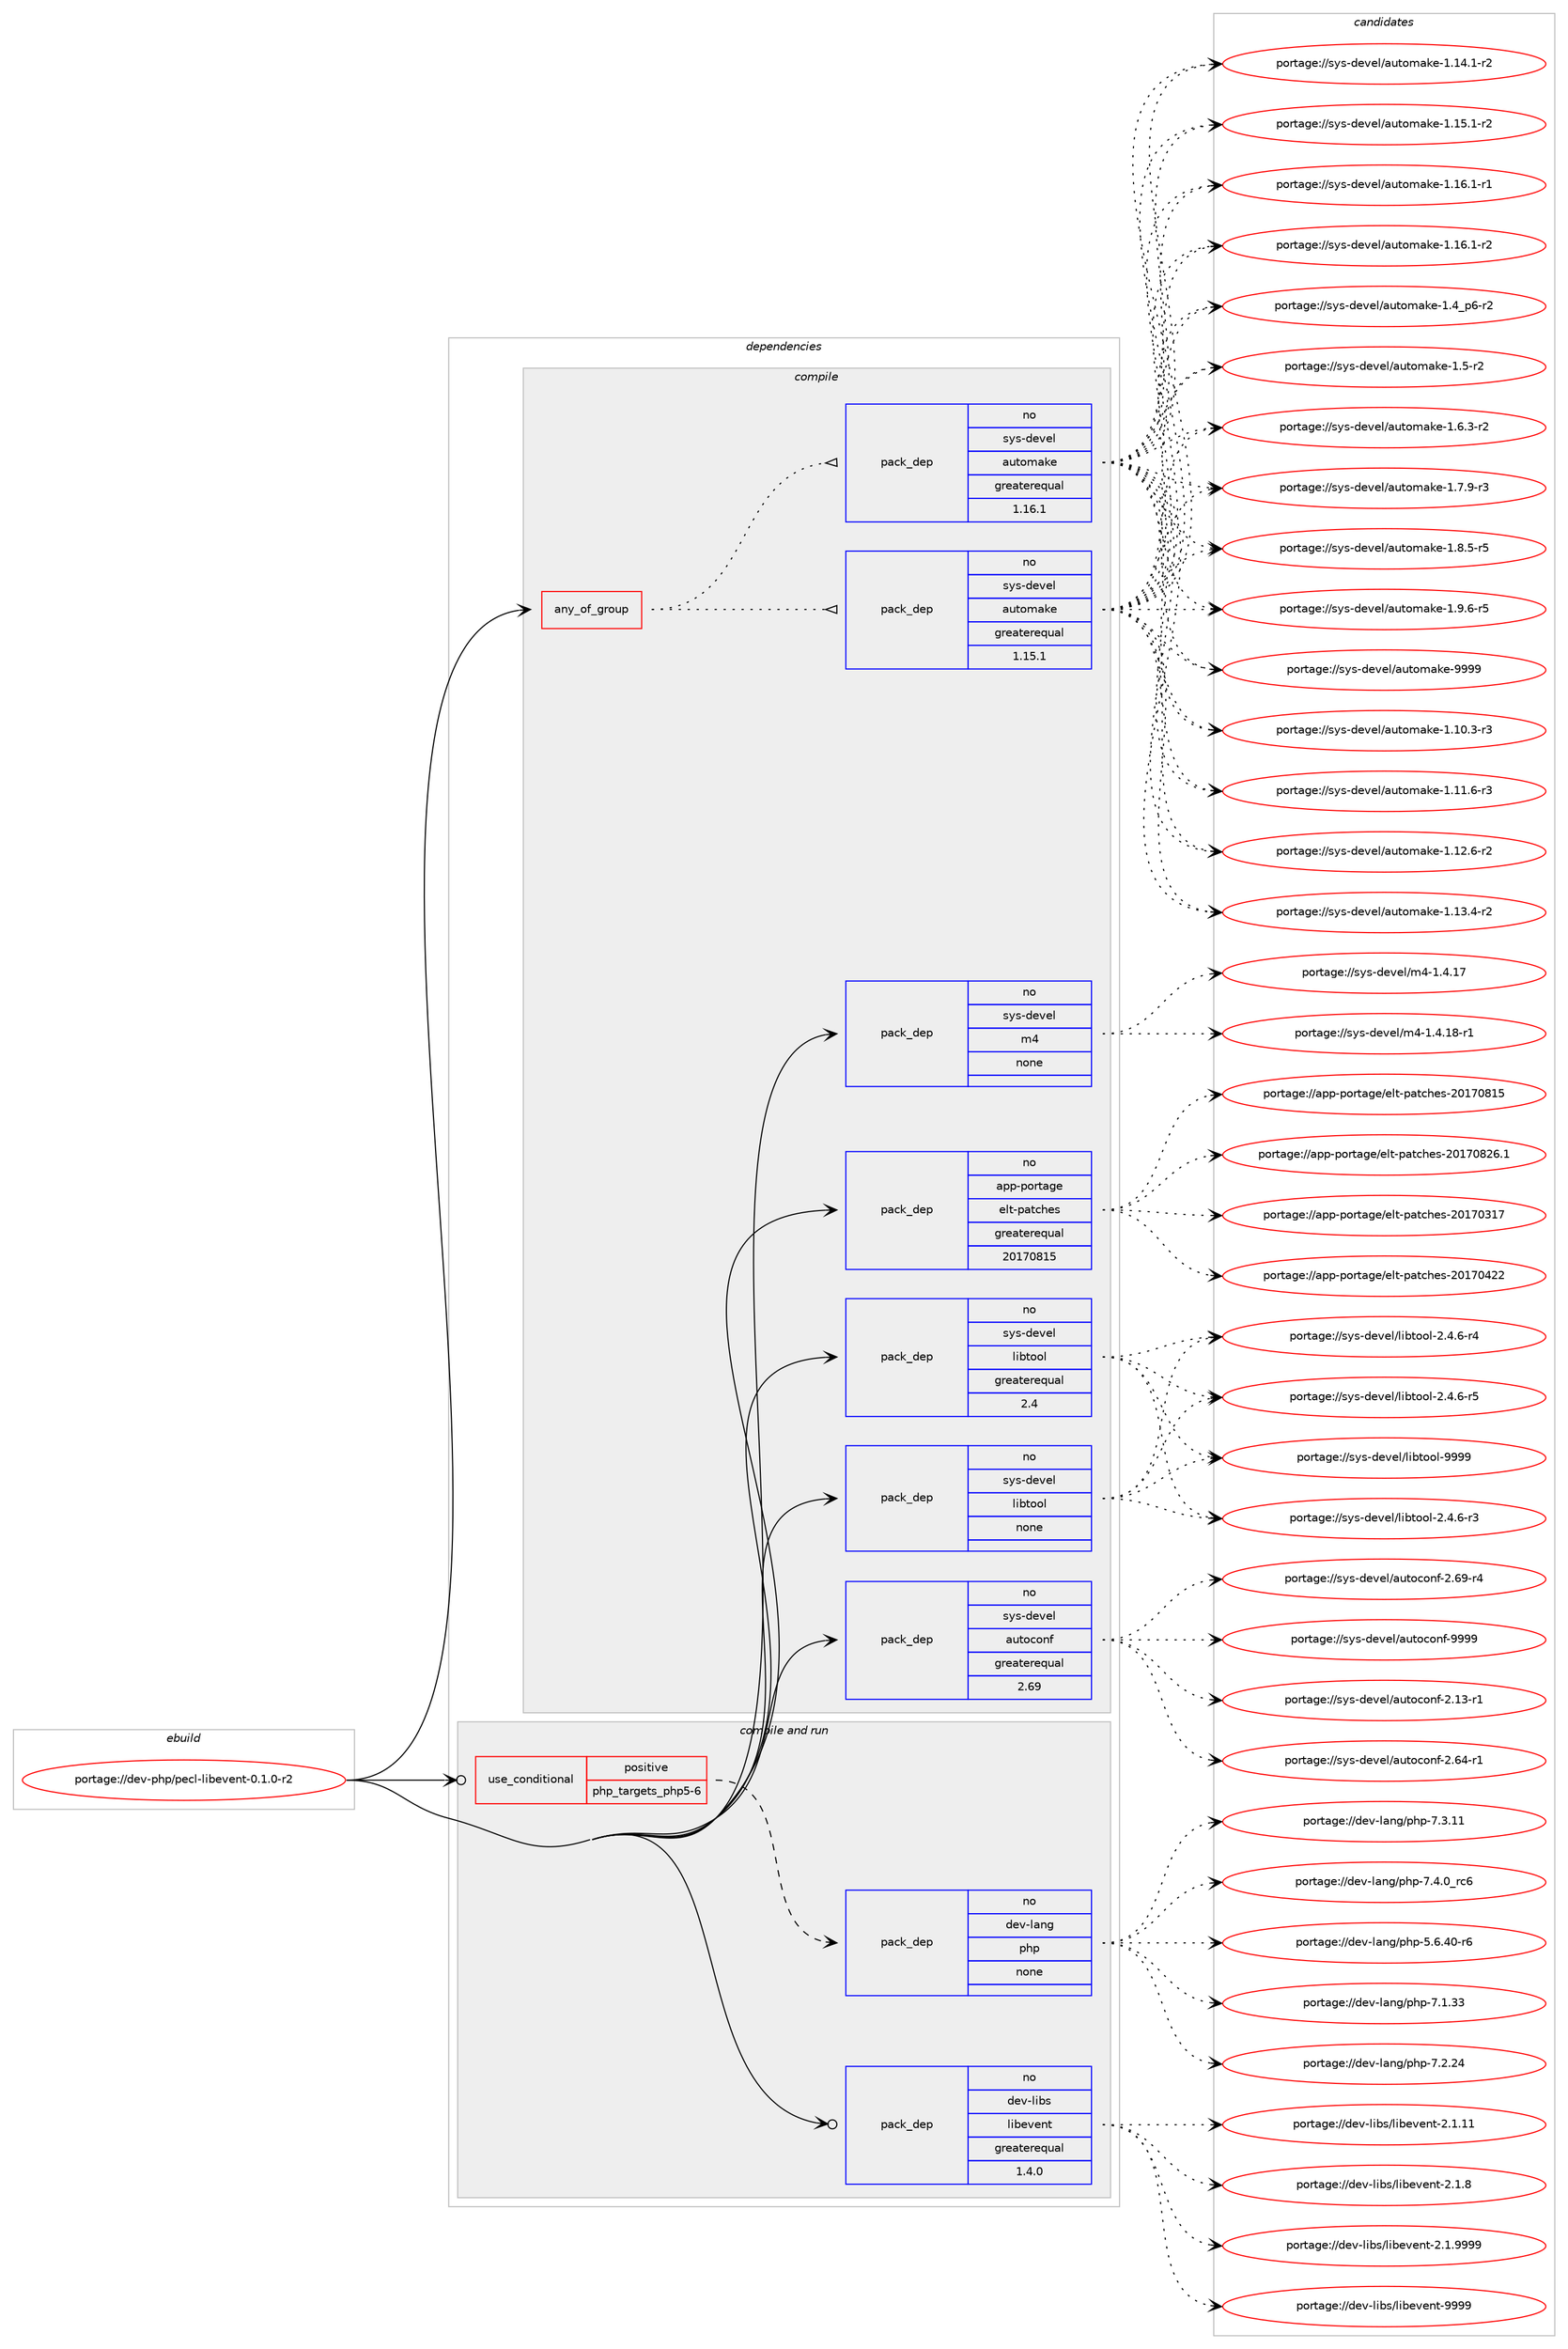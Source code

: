 digraph prolog {

# *************
# Graph options
# *************

newrank=true;
concentrate=true;
compound=true;
graph [rankdir=LR,fontname=Helvetica,fontsize=10,ranksep=1.5];#, ranksep=2.5, nodesep=0.2];
edge  [arrowhead=vee];
node  [fontname=Helvetica,fontsize=10];

# **********
# The ebuild
# **********

subgraph cluster_leftcol {
color=gray;
rank=same;
label=<<i>ebuild</i>>;
id [label="portage://dev-php/pecl-libevent-0.1.0-r2", color=red, width=4, href="../dev-php/pecl-libevent-0.1.0-r2.svg"];
}

# ****************
# The dependencies
# ****************

subgraph cluster_midcol {
color=gray;
label=<<i>dependencies</i>>;
subgraph cluster_compile {
fillcolor="#eeeeee";
style=filled;
label=<<i>compile</i>>;
subgraph any3166 {
dependency125232 [label=<<TABLE BORDER="0" CELLBORDER="1" CELLSPACING="0" CELLPADDING="4"><TR><TD CELLPADDING="10">any_of_group</TD></TR></TABLE>>, shape=none, color=red];subgraph pack97756 {
dependency125233 [label=<<TABLE BORDER="0" CELLBORDER="1" CELLSPACING="0" CELLPADDING="4" WIDTH="220"><TR><TD ROWSPAN="6" CELLPADDING="30">pack_dep</TD></TR><TR><TD WIDTH="110">no</TD></TR><TR><TD>sys-devel</TD></TR><TR><TD>automake</TD></TR><TR><TD>greaterequal</TD></TR><TR><TD>1.16.1</TD></TR></TABLE>>, shape=none, color=blue];
}
dependency125232:e -> dependency125233:w [weight=20,style="dotted",arrowhead="oinv"];
subgraph pack97757 {
dependency125234 [label=<<TABLE BORDER="0" CELLBORDER="1" CELLSPACING="0" CELLPADDING="4" WIDTH="220"><TR><TD ROWSPAN="6" CELLPADDING="30">pack_dep</TD></TR><TR><TD WIDTH="110">no</TD></TR><TR><TD>sys-devel</TD></TR><TR><TD>automake</TD></TR><TR><TD>greaterequal</TD></TR><TR><TD>1.15.1</TD></TR></TABLE>>, shape=none, color=blue];
}
dependency125232:e -> dependency125234:w [weight=20,style="dotted",arrowhead="oinv"];
}
id:e -> dependency125232:w [weight=20,style="solid",arrowhead="vee"];
subgraph pack97758 {
dependency125235 [label=<<TABLE BORDER="0" CELLBORDER="1" CELLSPACING="0" CELLPADDING="4" WIDTH="220"><TR><TD ROWSPAN="6" CELLPADDING="30">pack_dep</TD></TR><TR><TD WIDTH="110">no</TD></TR><TR><TD>app-portage</TD></TR><TR><TD>elt-patches</TD></TR><TR><TD>greaterequal</TD></TR><TR><TD>20170815</TD></TR></TABLE>>, shape=none, color=blue];
}
id:e -> dependency125235:w [weight=20,style="solid",arrowhead="vee"];
subgraph pack97759 {
dependency125236 [label=<<TABLE BORDER="0" CELLBORDER="1" CELLSPACING="0" CELLPADDING="4" WIDTH="220"><TR><TD ROWSPAN="6" CELLPADDING="30">pack_dep</TD></TR><TR><TD WIDTH="110">no</TD></TR><TR><TD>sys-devel</TD></TR><TR><TD>autoconf</TD></TR><TR><TD>greaterequal</TD></TR><TR><TD>2.69</TD></TR></TABLE>>, shape=none, color=blue];
}
id:e -> dependency125236:w [weight=20,style="solid",arrowhead="vee"];
subgraph pack97760 {
dependency125237 [label=<<TABLE BORDER="0" CELLBORDER="1" CELLSPACING="0" CELLPADDING="4" WIDTH="220"><TR><TD ROWSPAN="6" CELLPADDING="30">pack_dep</TD></TR><TR><TD WIDTH="110">no</TD></TR><TR><TD>sys-devel</TD></TR><TR><TD>libtool</TD></TR><TR><TD>greaterequal</TD></TR><TR><TD>2.4</TD></TR></TABLE>>, shape=none, color=blue];
}
id:e -> dependency125237:w [weight=20,style="solid",arrowhead="vee"];
subgraph pack97761 {
dependency125238 [label=<<TABLE BORDER="0" CELLBORDER="1" CELLSPACING="0" CELLPADDING="4" WIDTH="220"><TR><TD ROWSPAN="6" CELLPADDING="30">pack_dep</TD></TR><TR><TD WIDTH="110">no</TD></TR><TR><TD>sys-devel</TD></TR><TR><TD>libtool</TD></TR><TR><TD>none</TD></TR><TR><TD></TD></TR></TABLE>>, shape=none, color=blue];
}
id:e -> dependency125238:w [weight=20,style="solid",arrowhead="vee"];
subgraph pack97762 {
dependency125239 [label=<<TABLE BORDER="0" CELLBORDER="1" CELLSPACING="0" CELLPADDING="4" WIDTH="220"><TR><TD ROWSPAN="6" CELLPADDING="30">pack_dep</TD></TR><TR><TD WIDTH="110">no</TD></TR><TR><TD>sys-devel</TD></TR><TR><TD>m4</TD></TR><TR><TD>none</TD></TR><TR><TD></TD></TR></TABLE>>, shape=none, color=blue];
}
id:e -> dependency125239:w [weight=20,style="solid",arrowhead="vee"];
}
subgraph cluster_compileandrun {
fillcolor="#eeeeee";
style=filled;
label=<<i>compile and run</i>>;
subgraph cond24245 {
dependency125240 [label=<<TABLE BORDER="0" CELLBORDER="1" CELLSPACING="0" CELLPADDING="4"><TR><TD ROWSPAN="3" CELLPADDING="10">use_conditional</TD></TR><TR><TD>positive</TD></TR><TR><TD>php_targets_php5-6</TD></TR></TABLE>>, shape=none, color=red];
subgraph pack97763 {
dependency125241 [label=<<TABLE BORDER="0" CELLBORDER="1" CELLSPACING="0" CELLPADDING="4" WIDTH="220"><TR><TD ROWSPAN="6" CELLPADDING="30">pack_dep</TD></TR><TR><TD WIDTH="110">no</TD></TR><TR><TD>dev-lang</TD></TR><TR><TD>php</TD></TR><TR><TD>none</TD></TR><TR><TD></TD></TR></TABLE>>, shape=none, color=blue];
}
dependency125240:e -> dependency125241:w [weight=20,style="dashed",arrowhead="vee"];
}
id:e -> dependency125240:w [weight=20,style="solid",arrowhead="odotvee"];
subgraph pack97764 {
dependency125242 [label=<<TABLE BORDER="0" CELLBORDER="1" CELLSPACING="0" CELLPADDING="4" WIDTH="220"><TR><TD ROWSPAN="6" CELLPADDING="30">pack_dep</TD></TR><TR><TD WIDTH="110">no</TD></TR><TR><TD>dev-libs</TD></TR><TR><TD>libevent</TD></TR><TR><TD>greaterequal</TD></TR><TR><TD>1.4.0</TD></TR></TABLE>>, shape=none, color=blue];
}
id:e -> dependency125242:w [weight=20,style="solid",arrowhead="odotvee"];
}
subgraph cluster_run {
fillcolor="#eeeeee";
style=filled;
label=<<i>run</i>>;
}
}

# **************
# The candidates
# **************

subgraph cluster_choices {
rank=same;
color=gray;
label=<<i>candidates</i>>;

subgraph choice97756 {
color=black;
nodesep=1;
choiceportage11512111545100101118101108479711711611110997107101454946494846514511451 [label="portage://sys-devel/automake-1.10.3-r3", color=red, width=4,href="../sys-devel/automake-1.10.3-r3.svg"];
choiceportage11512111545100101118101108479711711611110997107101454946494946544511451 [label="portage://sys-devel/automake-1.11.6-r3", color=red, width=4,href="../sys-devel/automake-1.11.6-r3.svg"];
choiceportage11512111545100101118101108479711711611110997107101454946495046544511450 [label="portage://sys-devel/automake-1.12.6-r2", color=red, width=4,href="../sys-devel/automake-1.12.6-r2.svg"];
choiceportage11512111545100101118101108479711711611110997107101454946495146524511450 [label="portage://sys-devel/automake-1.13.4-r2", color=red, width=4,href="../sys-devel/automake-1.13.4-r2.svg"];
choiceportage11512111545100101118101108479711711611110997107101454946495246494511450 [label="portage://sys-devel/automake-1.14.1-r2", color=red, width=4,href="../sys-devel/automake-1.14.1-r2.svg"];
choiceportage11512111545100101118101108479711711611110997107101454946495346494511450 [label="portage://sys-devel/automake-1.15.1-r2", color=red, width=4,href="../sys-devel/automake-1.15.1-r2.svg"];
choiceportage11512111545100101118101108479711711611110997107101454946495446494511449 [label="portage://sys-devel/automake-1.16.1-r1", color=red, width=4,href="../sys-devel/automake-1.16.1-r1.svg"];
choiceportage11512111545100101118101108479711711611110997107101454946495446494511450 [label="portage://sys-devel/automake-1.16.1-r2", color=red, width=4,href="../sys-devel/automake-1.16.1-r2.svg"];
choiceportage115121115451001011181011084797117116111109971071014549465295112544511450 [label="portage://sys-devel/automake-1.4_p6-r2", color=red, width=4,href="../sys-devel/automake-1.4_p6-r2.svg"];
choiceportage11512111545100101118101108479711711611110997107101454946534511450 [label="portage://sys-devel/automake-1.5-r2", color=red, width=4,href="../sys-devel/automake-1.5-r2.svg"];
choiceportage115121115451001011181011084797117116111109971071014549465446514511450 [label="portage://sys-devel/automake-1.6.3-r2", color=red, width=4,href="../sys-devel/automake-1.6.3-r2.svg"];
choiceportage115121115451001011181011084797117116111109971071014549465546574511451 [label="portage://sys-devel/automake-1.7.9-r3", color=red, width=4,href="../sys-devel/automake-1.7.9-r3.svg"];
choiceportage115121115451001011181011084797117116111109971071014549465646534511453 [label="portage://sys-devel/automake-1.8.5-r5", color=red, width=4,href="../sys-devel/automake-1.8.5-r5.svg"];
choiceportage115121115451001011181011084797117116111109971071014549465746544511453 [label="portage://sys-devel/automake-1.9.6-r5", color=red, width=4,href="../sys-devel/automake-1.9.6-r5.svg"];
choiceportage115121115451001011181011084797117116111109971071014557575757 [label="portage://sys-devel/automake-9999", color=red, width=4,href="../sys-devel/automake-9999.svg"];
dependency125233:e -> choiceportage11512111545100101118101108479711711611110997107101454946494846514511451:w [style=dotted,weight="100"];
dependency125233:e -> choiceportage11512111545100101118101108479711711611110997107101454946494946544511451:w [style=dotted,weight="100"];
dependency125233:e -> choiceportage11512111545100101118101108479711711611110997107101454946495046544511450:w [style=dotted,weight="100"];
dependency125233:e -> choiceportage11512111545100101118101108479711711611110997107101454946495146524511450:w [style=dotted,weight="100"];
dependency125233:e -> choiceportage11512111545100101118101108479711711611110997107101454946495246494511450:w [style=dotted,weight="100"];
dependency125233:e -> choiceportage11512111545100101118101108479711711611110997107101454946495346494511450:w [style=dotted,weight="100"];
dependency125233:e -> choiceportage11512111545100101118101108479711711611110997107101454946495446494511449:w [style=dotted,weight="100"];
dependency125233:e -> choiceportage11512111545100101118101108479711711611110997107101454946495446494511450:w [style=dotted,weight="100"];
dependency125233:e -> choiceportage115121115451001011181011084797117116111109971071014549465295112544511450:w [style=dotted,weight="100"];
dependency125233:e -> choiceportage11512111545100101118101108479711711611110997107101454946534511450:w [style=dotted,weight="100"];
dependency125233:e -> choiceportage115121115451001011181011084797117116111109971071014549465446514511450:w [style=dotted,weight="100"];
dependency125233:e -> choiceportage115121115451001011181011084797117116111109971071014549465546574511451:w [style=dotted,weight="100"];
dependency125233:e -> choiceportage115121115451001011181011084797117116111109971071014549465646534511453:w [style=dotted,weight="100"];
dependency125233:e -> choiceportage115121115451001011181011084797117116111109971071014549465746544511453:w [style=dotted,weight="100"];
dependency125233:e -> choiceportage115121115451001011181011084797117116111109971071014557575757:w [style=dotted,weight="100"];
}
subgraph choice97757 {
color=black;
nodesep=1;
choiceportage11512111545100101118101108479711711611110997107101454946494846514511451 [label="portage://sys-devel/automake-1.10.3-r3", color=red, width=4,href="../sys-devel/automake-1.10.3-r3.svg"];
choiceportage11512111545100101118101108479711711611110997107101454946494946544511451 [label="portage://sys-devel/automake-1.11.6-r3", color=red, width=4,href="../sys-devel/automake-1.11.6-r3.svg"];
choiceportage11512111545100101118101108479711711611110997107101454946495046544511450 [label="portage://sys-devel/automake-1.12.6-r2", color=red, width=4,href="../sys-devel/automake-1.12.6-r2.svg"];
choiceportage11512111545100101118101108479711711611110997107101454946495146524511450 [label="portage://sys-devel/automake-1.13.4-r2", color=red, width=4,href="../sys-devel/automake-1.13.4-r2.svg"];
choiceportage11512111545100101118101108479711711611110997107101454946495246494511450 [label="portage://sys-devel/automake-1.14.1-r2", color=red, width=4,href="../sys-devel/automake-1.14.1-r2.svg"];
choiceportage11512111545100101118101108479711711611110997107101454946495346494511450 [label="portage://sys-devel/automake-1.15.1-r2", color=red, width=4,href="../sys-devel/automake-1.15.1-r2.svg"];
choiceportage11512111545100101118101108479711711611110997107101454946495446494511449 [label="portage://sys-devel/automake-1.16.1-r1", color=red, width=4,href="../sys-devel/automake-1.16.1-r1.svg"];
choiceportage11512111545100101118101108479711711611110997107101454946495446494511450 [label="portage://sys-devel/automake-1.16.1-r2", color=red, width=4,href="../sys-devel/automake-1.16.1-r2.svg"];
choiceportage115121115451001011181011084797117116111109971071014549465295112544511450 [label="portage://sys-devel/automake-1.4_p6-r2", color=red, width=4,href="../sys-devel/automake-1.4_p6-r2.svg"];
choiceportage11512111545100101118101108479711711611110997107101454946534511450 [label="portage://sys-devel/automake-1.5-r2", color=red, width=4,href="../sys-devel/automake-1.5-r2.svg"];
choiceportage115121115451001011181011084797117116111109971071014549465446514511450 [label="portage://sys-devel/automake-1.6.3-r2", color=red, width=4,href="../sys-devel/automake-1.6.3-r2.svg"];
choiceportage115121115451001011181011084797117116111109971071014549465546574511451 [label="portage://sys-devel/automake-1.7.9-r3", color=red, width=4,href="../sys-devel/automake-1.7.9-r3.svg"];
choiceportage115121115451001011181011084797117116111109971071014549465646534511453 [label="portage://sys-devel/automake-1.8.5-r5", color=red, width=4,href="../sys-devel/automake-1.8.5-r5.svg"];
choiceportage115121115451001011181011084797117116111109971071014549465746544511453 [label="portage://sys-devel/automake-1.9.6-r5", color=red, width=4,href="../sys-devel/automake-1.9.6-r5.svg"];
choiceportage115121115451001011181011084797117116111109971071014557575757 [label="portage://sys-devel/automake-9999", color=red, width=4,href="../sys-devel/automake-9999.svg"];
dependency125234:e -> choiceportage11512111545100101118101108479711711611110997107101454946494846514511451:w [style=dotted,weight="100"];
dependency125234:e -> choiceportage11512111545100101118101108479711711611110997107101454946494946544511451:w [style=dotted,weight="100"];
dependency125234:e -> choiceportage11512111545100101118101108479711711611110997107101454946495046544511450:w [style=dotted,weight="100"];
dependency125234:e -> choiceportage11512111545100101118101108479711711611110997107101454946495146524511450:w [style=dotted,weight="100"];
dependency125234:e -> choiceportage11512111545100101118101108479711711611110997107101454946495246494511450:w [style=dotted,weight="100"];
dependency125234:e -> choiceportage11512111545100101118101108479711711611110997107101454946495346494511450:w [style=dotted,weight="100"];
dependency125234:e -> choiceportage11512111545100101118101108479711711611110997107101454946495446494511449:w [style=dotted,weight="100"];
dependency125234:e -> choiceportage11512111545100101118101108479711711611110997107101454946495446494511450:w [style=dotted,weight="100"];
dependency125234:e -> choiceportage115121115451001011181011084797117116111109971071014549465295112544511450:w [style=dotted,weight="100"];
dependency125234:e -> choiceportage11512111545100101118101108479711711611110997107101454946534511450:w [style=dotted,weight="100"];
dependency125234:e -> choiceportage115121115451001011181011084797117116111109971071014549465446514511450:w [style=dotted,weight="100"];
dependency125234:e -> choiceportage115121115451001011181011084797117116111109971071014549465546574511451:w [style=dotted,weight="100"];
dependency125234:e -> choiceportage115121115451001011181011084797117116111109971071014549465646534511453:w [style=dotted,weight="100"];
dependency125234:e -> choiceportage115121115451001011181011084797117116111109971071014549465746544511453:w [style=dotted,weight="100"];
dependency125234:e -> choiceportage115121115451001011181011084797117116111109971071014557575757:w [style=dotted,weight="100"];
}
subgraph choice97758 {
color=black;
nodesep=1;
choiceportage97112112451121111141169710310147101108116451129711699104101115455048495548514955 [label="portage://app-portage/elt-patches-20170317", color=red, width=4,href="../app-portage/elt-patches-20170317.svg"];
choiceportage97112112451121111141169710310147101108116451129711699104101115455048495548525050 [label="portage://app-portage/elt-patches-20170422", color=red, width=4,href="../app-portage/elt-patches-20170422.svg"];
choiceportage97112112451121111141169710310147101108116451129711699104101115455048495548564953 [label="portage://app-portage/elt-patches-20170815", color=red, width=4,href="../app-portage/elt-patches-20170815.svg"];
choiceportage971121124511211111411697103101471011081164511297116991041011154550484955485650544649 [label="portage://app-portage/elt-patches-20170826.1", color=red, width=4,href="../app-portage/elt-patches-20170826.1.svg"];
dependency125235:e -> choiceportage97112112451121111141169710310147101108116451129711699104101115455048495548514955:w [style=dotted,weight="100"];
dependency125235:e -> choiceportage97112112451121111141169710310147101108116451129711699104101115455048495548525050:w [style=dotted,weight="100"];
dependency125235:e -> choiceportage97112112451121111141169710310147101108116451129711699104101115455048495548564953:w [style=dotted,weight="100"];
dependency125235:e -> choiceportage971121124511211111411697103101471011081164511297116991041011154550484955485650544649:w [style=dotted,weight="100"];
}
subgraph choice97759 {
color=black;
nodesep=1;
choiceportage1151211154510010111810110847971171161119911111010245504649514511449 [label="portage://sys-devel/autoconf-2.13-r1", color=red, width=4,href="../sys-devel/autoconf-2.13-r1.svg"];
choiceportage1151211154510010111810110847971171161119911111010245504654524511449 [label="portage://sys-devel/autoconf-2.64-r1", color=red, width=4,href="../sys-devel/autoconf-2.64-r1.svg"];
choiceportage1151211154510010111810110847971171161119911111010245504654574511452 [label="portage://sys-devel/autoconf-2.69-r4", color=red, width=4,href="../sys-devel/autoconf-2.69-r4.svg"];
choiceportage115121115451001011181011084797117116111991111101024557575757 [label="portage://sys-devel/autoconf-9999", color=red, width=4,href="../sys-devel/autoconf-9999.svg"];
dependency125236:e -> choiceportage1151211154510010111810110847971171161119911111010245504649514511449:w [style=dotted,weight="100"];
dependency125236:e -> choiceportage1151211154510010111810110847971171161119911111010245504654524511449:w [style=dotted,weight="100"];
dependency125236:e -> choiceportage1151211154510010111810110847971171161119911111010245504654574511452:w [style=dotted,weight="100"];
dependency125236:e -> choiceportage115121115451001011181011084797117116111991111101024557575757:w [style=dotted,weight="100"];
}
subgraph choice97760 {
color=black;
nodesep=1;
choiceportage1151211154510010111810110847108105981161111111084550465246544511451 [label="portage://sys-devel/libtool-2.4.6-r3", color=red, width=4,href="../sys-devel/libtool-2.4.6-r3.svg"];
choiceportage1151211154510010111810110847108105981161111111084550465246544511452 [label="portage://sys-devel/libtool-2.4.6-r4", color=red, width=4,href="../sys-devel/libtool-2.4.6-r4.svg"];
choiceportage1151211154510010111810110847108105981161111111084550465246544511453 [label="portage://sys-devel/libtool-2.4.6-r5", color=red, width=4,href="../sys-devel/libtool-2.4.6-r5.svg"];
choiceportage1151211154510010111810110847108105981161111111084557575757 [label="portage://sys-devel/libtool-9999", color=red, width=4,href="../sys-devel/libtool-9999.svg"];
dependency125237:e -> choiceportage1151211154510010111810110847108105981161111111084550465246544511451:w [style=dotted,weight="100"];
dependency125237:e -> choiceportage1151211154510010111810110847108105981161111111084550465246544511452:w [style=dotted,weight="100"];
dependency125237:e -> choiceportage1151211154510010111810110847108105981161111111084550465246544511453:w [style=dotted,weight="100"];
dependency125237:e -> choiceportage1151211154510010111810110847108105981161111111084557575757:w [style=dotted,weight="100"];
}
subgraph choice97761 {
color=black;
nodesep=1;
choiceportage1151211154510010111810110847108105981161111111084550465246544511451 [label="portage://sys-devel/libtool-2.4.6-r3", color=red, width=4,href="../sys-devel/libtool-2.4.6-r3.svg"];
choiceportage1151211154510010111810110847108105981161111111084550465246544511452 [label="portage://sys-devel/libtool-2.4.6-r4", color=red, width=4,href="../sys-devel/libtool-2.4.6-r4.svg"];
choiceportage1151211154510010111810110847108105981161111111084550465246544511453 [label="portage://sys-devel/libtool-2.4.6-r5", color=red, width=4,href="../sys-devel/libtool-2.4.6-r5.svg"];
choiceportage1151211154510010111810110847108105981161111111084557575757 [label="portage://sys-devel/libtool-9999", color=red, width=4,href="../sys-devel/libtool-9999.svg"];
dependency125238:e -> choiceportage1151211154510010111810110847108105981161111111084550465246544511451:w [style=dotted,weight="100"];
dependency125238:e -> choiceportage1151211154510010111810110847108105981161111111084550465246544511452:w [style=dotted,weight="100"];
dependency125238:e -> choiceportage1151211154510010111810110847108105981161111111084550465246544511453:w [style=dotted,weight="100"];
dependency125238:e -> choiceportage1151211154510010111810110847108105981161111111084557575757:w [style=dotted,weight="100"];
}
subgraph choice97762 {
color=black;
nodesep=1;
choiceportage11512111545100101118101108471095245494652464955 [label="portage://sys-devel/m4-1.4.17", color=red, width=4,href="../sys-devel/m4-1.4.17.svg"];
choiceportage115121115451001011181011084710952454946524649564511449 [label="portage://sys-devel/m4-1.4.18-r1", color=red, width=4,href="../sys-devel/m4-1.4.18-r1.svg"];
dependency125239:e -> choiceportage11512111545100101118101108471095245494652464955:w [style=dotted,weight="100"];
dependency125239:e -> choiceportage115121115451001011181011084710952454946524649564511449:w [style=dotted,weight="100"];
}
subgraph choice97763 {
color=black;
nodesep=1;
choiceportage100101118451089711010347112104112455346544652484511454 [label="portage://dev-lang/php-5.6.40-r6", color=red, width=4,href="../dev-lang/php-5.6.40-r6.svg"];
choiceportage10010111845108971101034711210411245554649465151 [label="portage://dev-lang/php-7.1.33", color=red, width=4,href="../dev-lang/php-7.1.33.svg"];
choiceportage10010111845108971101034711210411245554650465052 [label="portage://dev-lang/php-7.2.24", color=red, width=4,href="../dev-lang/php-7.2.24.svg"];
choiceportage10010111845108971101034711210411245554651464949 [label="portage://dev-lang/php-7.3.11", color=red, width=4,href="../dev-lang/php-7.3.11.svg"];
choiceportage100101118451089711010347112104112455546524648951149954 [label="portage://dev-lang/php-7.4.0_rc6", color=red, width=4,href="../dev-lang/php-7.4.0_rc6.svg"];
dependency125241:e -> choiceportage100101118451089711010347112104112455346544652484511454:w [style=dotted,weight="100"];
dependency125241:e -> choiceportage10010111845108971101034711210411245554649465151:w [style=dotted,weight="100"];
dependency125241:e -> choiceportage10010111845108971101034711210411245554650465052:w [style=dotted,weight="100"];
dependency125241:e -> choiceportage10010111845108971101034711210411245554651464949:w [style=dotted,weight="100"];
dependency125241:e -> choiceportage100101118451089711010347112104112455546524648951149954:w [style=dotted,weight="100"];
}
subgraph choice97764 {
color=black;
nodesep=1;
choiceportage1001011184510810598115471081059810111810111011645504649464949 [label="portage://dev-libs/libevent-2.1.11", color=red, width=4,href="../dev-libs/libevent-2.1.11.svg"];
choiceportage10010111845108105981154710810598101118101110116455046494656 [label="portage://dev-libs/libevent-2.1.8", color=red, width=4,href="../dev-libs/libevent-2.1.8.svg"];
choiceportage10010111845108105981154710810598101118101110116455046494657575757 [label="portage://dev-libs/libevent-2.1.9999", color=red, width=4,href="../dev-libs/libevent-2.1.9999.svg"];
choiceportage100101118451081059811547108105981011181011101164557575757 [label="portage://dev-libs/libevent-9999", color=red, width=4,href="../dev-libs/libevent-9999.svg"];
dependency125242:e -> choiceportage1001011184510810598115471081059810111810111011645504649464949:w [style=dotted,weight="100"];
dependency125242:e -> choiceportage10010111845108105981154710810598101118101110116455046494656:w [style=dotted,weight="100"];
dependency125242:e -> choiceportage10010111845108105981154710810598101118101110116455046494657575757:w [style=dotted,weight="100"];
dependency125242:e -> choiceportage100101118451081059811547108105981011181011101164557575757:w [style=dotted,weight="100"];
}
}

}
